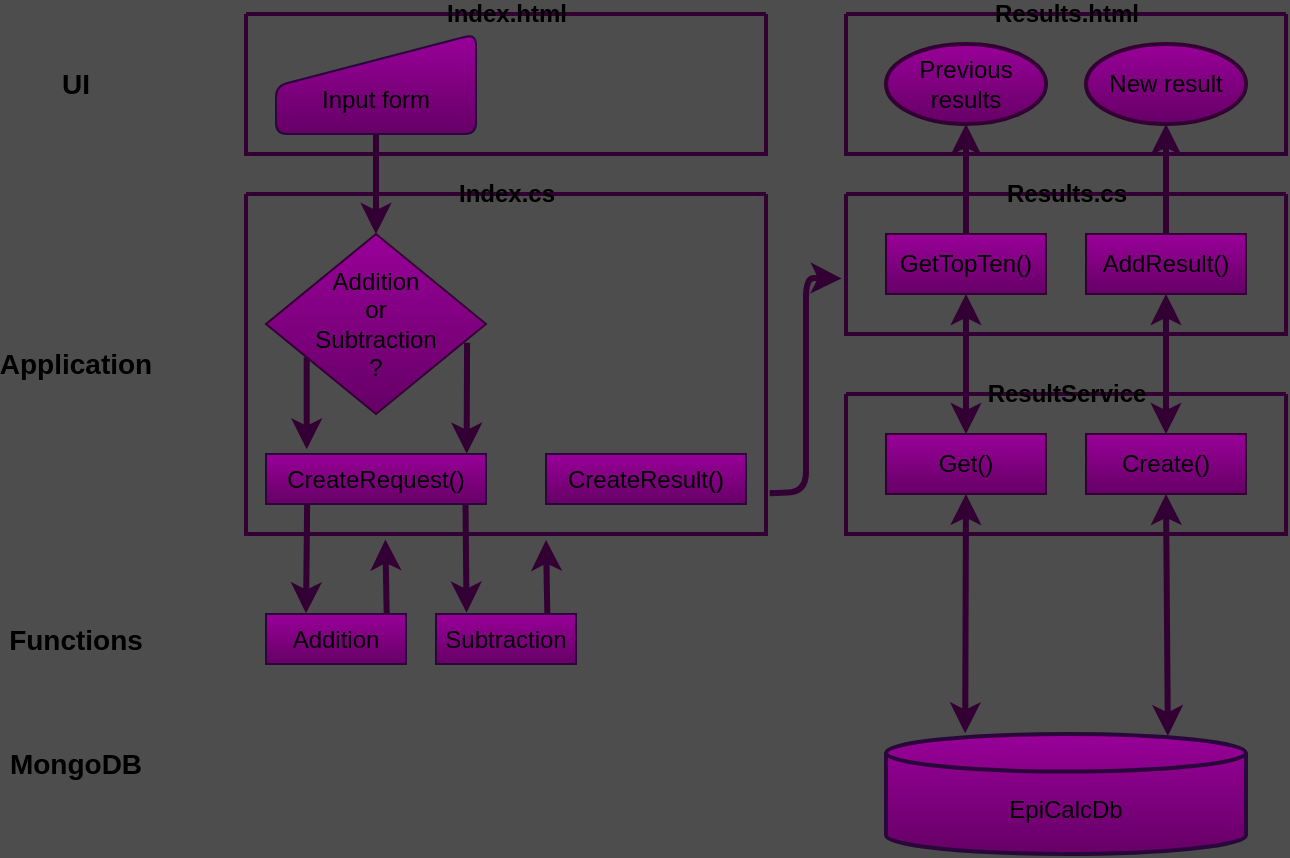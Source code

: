 <mxfile>
    <diagram id="-AGe_s0diFOMlo3Oylx-" name="Page-1">
        <mxGraphModel dx="990" dy="567" grid="0" gridSize="10" guides="1" tooltips="1" connect="1" arrows="1" fold="1" page="1" pageScale="1" pageWidth="1169" pageHeight="827" background="#4D4D4D" math="0" shadow="0">
            <root>
                <mxCell id="0"/>
                <mxCell id="1" parent="0"/>
                <mxCell id="4" value="&lt;font style=&quot;font-size: 14px&quot;&gt;&lt;b&gt;UI&lt;/b&gt;&lt;/font&gt;" style="text;html=1;strokeColor=none;fillColor=none;align=center;verticalAlign=middle;whiteSpace=wrap;rounded=0;" parent="1" vertex="1">
                    <mxGeometry x="20" y="100" width="50" height="30" as="geometry"/>
                </mxCell>
                <mxCell id="5" value="Application" style="text;html=1;strokeColor=none;fillColor=none;align=center;verticalAlign=middle;whiteSpace=wrap;rounded=0;fontStyle=1;fontSize=14;" parent="1" vertex="1">
                    <mxGeometry x="20" y="240" width="50" height="30" as="geometry"/>
                </mxCell>
                <mxCell id="10" value="Functions" style="text;html=1;strokeColor=none;fillColor=none;align=center;verticalAlign=middle;whiteSpace=wrap;rounded=0;fontSize=14;fontStyle=1" parent="1" vertex="1">
                    <mxGeometry x="20" y="377.5" width="50" height="30" as="geometry"/>
                </mxCell>
                <mxCell id="38" value="Index.cs" style="swimlane;startSize=0;dashed=0;strokeColor=#330033;fillColor=#990099;gradientColor=#660066;html=1;strokeWidth=2;" vertex="1" parent="1">
                    <mxGeometry x="130" y="170" width="260" height="170" as="geometry"/>
                </mxCell>
                <mxCell id="37" value="Addition&lt;br&gt;or&lt;br&gt;Subtraction&lt;br&gt;?" style="rhombus;whiteSpace=wrap;html=1;dashed=0;strokeColor=#330033;fillColor=#990099;gradientColor=#660066;" vertex="1" parent="38">
                    <mxGeometry x="10" y="20" width="110" height="90" as="geometry"/>
                </mxCell>
                <mxCell id="44" value="CreateRequest()" style="rounded=0;whiteSpace=wrap;html=1;dashed=0;strokeColor=#29073B;strokeWidth=1;fillColor=#990099;gradientColor=#660066;" vertex="1" parent="38">
                    <mxGeometry x="10" y="130" width="110" height="25" as="geometry"/>
                </mxCell>
                <mxCell id="45" value="CreateResult()" style="rounded=0;whiteSpace=wrap;html=1;dashed=0;strokeColor=#29073B;strokeWidth=1;fillColor=#990099;gradientColor=#660066;" vertex="1" parent="38">
                    <mxGeometry x="150" y="130" width="100" height="25" as="geometry"/>
                </mxCell>
                <mxCell id="76" value="" style="endArrow=classic;html=1;strokeColor=#330033;strokeWidth=3;exitX=0.185;exitY=0.685;exitDx=0;exitDy=0;exitPerimeter=0;entryX=0.185;entryY=-0.093;entryDx=0;entryDy=0;entryPerimeter=0;" edge="1" parent="38" source="37" target="44">
                    <mxGeometry width="50" height="50" relative="1" as="geometry">
                        <mxPoint x="40.57" y="164.675" as="sourcePoint"/>
                        <mxPoint x="40.02" y="219.675" as="targetPoint"/>
                    </mxGeometry>
                </mxCell>
                <mxCell id="77" value="" style="endArrow=classic;html=1;strokeColor=#330033;strokeWidth=3;exitX=0.914;exitY=0.604;exitDx=0;exitDy=0;exitPerimeter=0;entryX=0.912;entryY=-0.007;entryDx=0;entryDy=0;entryPerimeter=0;" edge="1" parent="38" source="37" target="44">
                    <mxGeometry width="50" height="50" relative="1" as="geometry">
                        <mxPoint x="112" y="80" as="sourcePoint"/>
                        <mxPoint x="112" y="120" as="targetPoint"/>
                    </mxGeometry>
                </mxCell>
                <mxCell id="41" value="Addition" style="rounded=0;whiteSpace=wrap;html=1;dashed=0;strokeColor=#29073B;strokeWidth=1;fillColor=#990099;gradientColor=#660066;" vertex="1" parent="1">
                    <mxGeometry x="140" y="380" width="70" height="25" as="geometry"/>
                </mxCell>
                <mxCell id="42" value="Subtraction" style="rounded=0;whiteSpace=wrap;html=1;dashed=0;strokeColor=#29073B;strokeWidth=1;fillColor=#990099;gradientColor=#660066;" vertex="1" parent="1">
                    <mxGeometry x="225" y="380" width="70" height="25" as="geometry"/>
                </mxCell>
                <mxCell id="52" value="ResultService" style="swimlane;startSize=0;dashed=0;strokeWidth=2;fillColor=#990099;gradientColor=#660066;html=1;strokeColor=#330033;" vertex="1" parent="1">
                    <mxGeometry x="430" y="270" width="220" height="70" as="geometry"/>
                </mxCell>
                <mxCell id="53" value="Get()" style="rounded=0;whiteSpace=wrap;html=1;strokeColor=#330033;fillColor=#990099;gradientColor=#660066;align=center;" vertex="1" parent="52">
                    <mxGeometry x="20" y="20" width="80" height="30" as="geometry"/>
                </mxCell>
                <mxCell id="54" value="Create()" style="rounded=0;whiteSpace=wrap;html=1;strokeColor=#330033;fillColor=#990099;gradientColor=#660066;align=center;" vertex="1" parent="52">
                    <mxGeometry x="120" y="20" width="80" height="30" as="geometry"/>
                </mxCell>
                <mxCell id="56" value="MongoDB" style="text;html=1;strokeColor=none;fillColor=none;align=center;verticalAlign=middle;whiteSpace=wrap;rounded=0;fontSize=14;fontStyle=1" vertex="1" parent="1">
                    <mxGeometry x="20" y="440" width="50" height="30" as="geometry"/>
                </mxCell>
                <mxCell id="57" value="EpiCalcDb" style="shape=cylinder3;whiteSpace=wrap;html=1;boundedLbl=1;backgroundOutline=1;size=9.4;dashed=0;strokeColor=#29073B;strokeWidth=2;fillColor=#990099;gradientColor=#660066;" vertex="1" parent="1">
                    <mxGeometry x="450" y="440" width="180" height="60" as="geometry"/>
                </mxCell>
                <mxCell id="58" value="" style="endArrow=classic;html=1;strokeWidth=3;exitX=0.5;exitY=1;exitDx=0;exitDy=0;entryX=0.5;entryY=0;entryDx=0;entryDy=0;strokeColor=#330033;" edge="1" parent="1" source="39" target="37">
                    <mxGeometry width="50" height="50" relative="1" as="geometry">
                        <mxPoint x="460" y="320" as="sourcePoint"/>
                        <mxPoint x="173" y="160" as="targetPoint"/>
                    </mxGeometry>
                </mxCell>
                <mxCell id="59" value="" style="endArrow=classic;html=1;strokeColor=#330033;strokeWidth=3;exitX=0.187;exitY=0.987;exitDx=0;exitDy=0;exitPerimeter=0;entryX=0.286;entryY=-0.013;entryDx=0;entryDy=0;entryPerimeter=0;" edge="1" parent="1" source="44" target="41">
                    <mxGeometry width="50" height="50" relative="1" as="geometry">
                        <mxPoint x="300" y="310" as="sourcePoint"/>
                        <mxPoint x="350" y="260" as="targetPoint"/>
                    </mxGeometry>
                </mxCell>
                <mxCell id="60" value="" style="endArrow=classic;html=1;strokeColor=#330033;strokeWidth=3;entryX=0.218;entryY=-0.027;entryDx=0;entryDy=0;entryPerimeter=0;exitX=0.907;exitY=1.016;exitDx=0;exitDy=0;exitPerimeter=0;" edge="1" parent="1" source="44" target="42">
                    <mxGeometry width="50" height="50" relative="1" as="geometry">
                        <mxPoint x="240" y="330" as="sourcePoint"/>
                        <mxPoint x="243" y="370" as="targetPoint"/>
                    </mxGeometry>
                </mxCell>
                <mxCell id="61" value="" style="endArrow=classic;html=1;strokeColor=#330033;strokeWidth=3;exitX=0.862;exitY=-0.009;exitDx=0;exitDy=0;exitPerimeter=0;entryX=0.268;entryY=1.016;entryDx=0;entryDy=0;entryPerimeter=0;" edge="1" parent="1" source="41" target="38">
                    <mxGeometry width="50" height="50" relative="1" as="geometry">
                        <mxPoint x="170.57" y="334.675" as="sourcePoint"/>
                        <mxPoint x="200" y="350" as="targetPoint"/>
                    </mxGeometry>
                </mxCell>
                <mxCell id="62" value="" style="endArrow=classic;html=1;strokeColor=#330033;strokeWidth=3;exitX=0.862;exitY=-0.009;exitDx=0;exitDy=0;exitPerimeter=0;entryX=0.268;entryY=1.016;entryDx=0;entryDy=0;entryPerimeter=0;" edge="1" parent="1">
                    <mxGeometry width="50" height="50" relative="1" as="geometry">
                        <mxPoint x="280.66" y="379.995" as="sourcePoint"/>
                        <mxPoint x="280.0" y="342.94" as="targetPoint"/>
                    </mxGeometry>
                </mxCell>
                <mxCell id="63" value="" style="endArrow=classic;html=1;strokeColor=#330033;strokeWidth=3;entryX=-0.01;entryY=0.603;entryDx=0;entryDy=0;entryPerimeter=0;exitX=1.007;exitY=0.88;exitDx=0;exitDy=0;exitPerimeter=0;" edge="1" parent="1" source="38" target="46">
                    <mxGeometry width="50" height="50" relative="1" as="geometry">
                        <mxPoint x="410" y="370" as="sourcePoint"/>
                        <mxPoint x="430" y="300" as="targetPoint"/>
                        <Array as="points">
                            <mxPoint x="410" y="319"/>
                            <mxPoint x="410" y="212"/>
                        </Array>
                    </mxGeometry>
                </mxCell>
                <mxCell id="64" value="" style="endArrow=classic;html=1;strokeColor=#330033;strokeWidth=3;exitX=0.5;exitY=1;exitDx=0;exitDy=0;entryX=0.5;entryY=0;entryDx=0;entryDy=0;startArrow=classic;startFill=1;" edge="1" parent="1" source="47" target="53">
                    <mxGeometry width="50" height="50" relative="1" as="geometry">
                        <mxPoint x="360" y="330" as="sourcePoint"/>
                        <mxPoint x="410" y="280" as="targetPoint"/>
                    </mxGeometry>
                </mxCell>
                <mxCell id="65" value="" style="endArrow=classic;html=1;strokeColor=#330033;strokeWidth=3;exitX=0.5;exitY=1;exitDx=0;exitDy=0;entryX=0.22;entryY=-0.006;entryDx=0;entryDy=0;startArrow=classic;startFill=1;entryPerimeter=0;" edge="1" parent="1" source="53" target="57">
                    <mxGeometry width="50" height="50" relative="1" as="geometry">
                        <mxPoint x="489.58" y="340" as="sourcePoint"/>
                        <mxPoint x="489.58" y="410" as="targetPoint"/>
                    </mxGeometry>
                </mxCell>
                <mxCell id="66" value="" style="endArrow=classic;html=1;strokeColor=#330033;strokeWidth=3;exitX=0.5;exitY=1;exitDx=0;exitDy=0;entryX=0.783;entryY=0.017;entryDx=0;entryDy=0;startArrow=classic;startFill=1;entryPerimeter=0;" edge="1" parent="1" source="54" target="57">
                    <mxGeometry width="50" height="50" relative="1" as="geometry">
                        <mxPoint x="500" y="330" as="sourcePoint"/>
                        <mxPoint x="499.6" y="449.64" as="targetPoint"/>
                    </mxGeometry>
                </mxCell>
                <mxCell id="67" value="" style="endArrow=classic;html=1;strokeColor=#330033;strokeWidth=3;exitX=0.5;exitY=1;exitDx=0;exitDy=0;startArrow=classic;startFill=1;" edge="1" parent="1" source="48">
                    <mxGeometry width="50" height="50" relative="1" as="geometry">
                        <mxPoint x="600" y="330" as="sourcePoint"/>
                        <mxPoint x="590" y="290" as="targetPoint"/>
                    </mxGeometry>
                </mxCell>
                <mxCell id="68" value="Index.html" style="swimlane;startSize=0;dashed=0;strokeColor=#330033;strokeWidth=2;fillColor=#990099;gradientColor=#660066;html=1;" vertex="1" parent="1">
                    <mxGeometry x="130" y="80" width="260" height="70" as="geometry"/>
                </mxCell>
                <mxCell id="39" value="&lt;br&gt;Input form" style="html=1;strokeWidth=1;shape=manualInput;whiteSpace=wrap;rounded=1;size=26;arcSize=11;dashed=0;fillColor=#990099;gradientColor=#660066;strokeColor=#29073B;" vertex="1" parent="68">
                    <mxGeometry x="15" y="10" width="100" height="50" as="geometry"/>
                </mxCell>
                <mxCell id="70" value="Results.html" style="swimlane;startSize=0;dashed=0;strokeColor=#330033;strokeWidth=2;fillColor=#990099;gradientColor=#660066;html=1;" vertex="1" parent="1">
                    <mxGeometry x="430" y="80" width="220" height="70" as="geometry"/>
                </mxCell>
                <mxCell id="72" value="Previous&lt;br&gt;results" style="ellipse;whiteSpace=wrap;html=1;dashed=0;strokeColor=#330033;strokeWidth=2;fillColor=#990099;gradientColor=#660066;" vertex="1" parent="70">
                    <mxGeometry x="20" y="15" width="80" height="40" as="geometry"/>
                </mxCell>
                <mxCell id="73" value="New result" style="ellipse;whiteSpace=wrap;html=1;dashed=0;strokeColor=#330033;strokeWidth=2;fillColor=#990099;gradientColor=#660066;" vertex="1" parent="70">
                    <mxGeometry x="120" y="15" width="80" height="40" as="geometry"/>
                </mxCell>
                <mxCell id="74" value="" style="endArrow=classic;html=1;strokeColor=#330033;strokeWidth=3;exitX=0.5;exitY=0;exitDx=0;exitDy=0;entryX=0.5;entryY=1;entryDx=0;entryDy=0;" edge="1" parent="1" source="47" target="72">
                    <mxGeometry width="50" height="50" relative="1" as="geometry">
                        <mxPoint x="290.66" y="389.995" as="sourcePoint"/>
                        <mxPoint x="290" y="352.94" as="targetPoint"/>
                    </mxGeometry>
                </mxCell>
                <mxCell id="75" value="" style="endArrow=classic;html=1;strokeColor=#330033;strokeWidth=3;exitX=0.5;exitY=0;exitDx=0;exitDy=0;entryX=0.5;entryY=1;entryDx=0;entryDy=0;" edge="1" parent="1" source="48" target="73">
                    <mxGeometry width="50" height="50" relative="1" as="geometry">
                        <mxPoint x="500" y="200" as="sourcePoint"/>
                        <mxPoint x="500" y="145" as="targetPoint"/>
                    </mxGeometry>
                </mxCell>
                <mxCell id="46" value="Results.cs" style="swimlane;startSize=0;dashed=0;strokeWidth=2;fillColor=#990099;gradientColor=#660066;html=1;strokeColor=#330033;" vertex="1" parent="1">
                    <mxGeometry x="430" y="170" width="220" height="70" as="geometry">
                        <mxRectangle x="380" y="170" width="140" height="20" as="alternateBounds"/>
                    </mxGeometry>
                </mxCell>
                <mxCell id="47" value="GetTopTen()" style="rounded=0;whiteSpace=wrap;html=1;strokeColor=#330033;fillColor=#990099;gradientColor=#660066;align=center;" vertex="1" parent="46">
                    <mxGeometry x="20" y="20" width="80" height="30" as="geometry"/>
                </mxCell>
                <mxCell id="48" value="AddResult()" style="rounded=0;whiteSpace=wrap;html=1;strokeColor=#330033;fillColor=#990099;gradientColor=#660066;align=center;" vertex="1" parent="46">
                    <mxGeometry x="120" y="20" width="80" height="30" as="geometry"/>
                </mxCell>
            </root>
        </mxGraphModel>
    </diagram>
</mxfile>